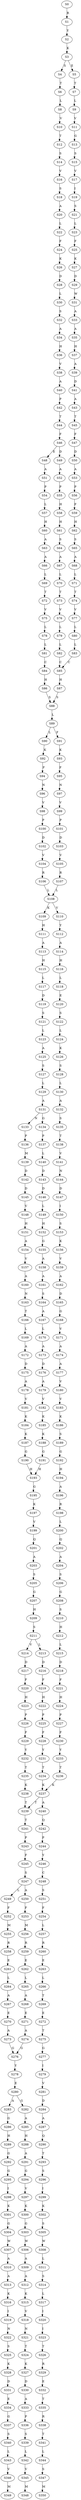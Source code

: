 strict digraph  {
	S0 -> S1 [ label = R ];
	S1 -> S2 [ label = Y ];
	S2 -> S3 [ label = K ];
	S3 -> S4 [ label = S ];
	S3 -> S5 [ label = E ];
	S4 -> S6 [ label = T ];
	S5 -> S7 [ label = T ];
	S6 -> S8 [ label = L ];
	S7 -> S9 [ label = L ];
	S8 -> S10 [ label = V ];
	S9 -> S11 [ label = V ];
	S10 -> S12 [ label = T ];
	S11 -> S13 [ label = G ];
	S12 -> S14 [ label = S ];
	S13 -> S15 [ label = S ];
	S14 -> S16 [ label = V ];
	S15 -> S17 [ label = V ];
	S16 -> S18 [ label = S ];
	S17 -> S19 [ label = I ];
	S18 -> S20 [ label = A ];
	S19 -> S21 [ label = S ];
	S20 -> S22 [ label = L ];
	S21 -> S23 [ label = L ];
	S22 -> S24 [ label = F ];
	S23 -> S25 [ label = F ];
	S24 -> S26 [ label = K ];
	S25 -> S27 [ label = K ];
	S26 -> S28 [ label = D ];
	S27 -> S29 [ label = D ];
	S28 -> S30 [ label = L ];
	S29 -> S31 [ label = W ];
	S30 -> S32 [ label = S ];
	S31 -> S33 [ label = A ];
	S32 -> S34 [ label = A ];
	S33 -> S35 [ label = A ];
	S34 -> S36 [ label = H ];
	S35 -> S37 [ label = H ];
	S36 -> S38 [ label = V ];
	S37 -> S39 [ label = A ];
	S38 -> S40 [ label = A ];
	S39 -> S41 [ label = D ];
	S40 -> S42 [ label = P ];
	S41 -> S43 [ label = A ];
	S42 -> S44 [ label = T ];
	S43 -> S45 [ label = T ];
	S44 -> S46 [ label = F ];
	S45 -> S47 [ label = F ];
	S46 -> S48 [ label = E ];
	S46 -> S49 [ label = D ];
	S47 -> S50 [ label = D ];
	S48 -> S51 [ label = A ];
	S49 -> S52 [ label = A ];
	S50 -> S53 [ label = A ];
	S51 -> S54 [ label = P ];
	S52 -> S55 [ label = P ];
	S53 -> S56 [ label = P ];
	S54 -> S57 [ label = L ];
	S55 -> S58 [ label = H ];
	S56 -> S59 [ label = F ];
	S57 -> S60 [ label = H ];
	S58 -> S61 [ label = H ];
	S59 -> S62 [ label = H ];
	S60 -> S63 [ label = A ];
	S61 -> S64 [ label = S ];
	S62 -> S65 [ label = S ];
	S63 -> S66 [ label = A ];
	S64 -> S67 [ label = A ];
	S65 -> S68 [ label = A ];
	S66 -> S69 [ label = L ];
	S67 -> S70 [ label = L ];
	S68 -> S71 [ label = L ];
	S69 -> S72 [ label = T ];
	S70 -> S73 [ label = T ];
	S71 -> S74 [ label = T ];
	S72 -> S75 [ label = V ];
	S73 -> S76 [ label = V ];
	S74 -> S77 [ label = V ];
	S75 -> S78 [ label = L ];
	S76 -> S79 [ label = L ];
	S77 -> S80 [ label = L ];
	S78 -> S81 [ label = L ];
	S79 -> S82 [ label = L ];
	S80 -> S83 [ label = L ];
	S81 -> S84 [ label = C ];
	S82 -> S85 [ label = C ];
	S83 -> S85 [ label = C ];
	S84 -> S86 [ label = H ];
	S85 -> S87 [ label = H ];
	S86 -> S88 [ label = S ];
	S87 -> S88 [ label = S ];
	S88 -> S89 [ label = L ];
	S89 -> S90 [ label = L ];
	S89 -> S91 [ label = F ];
	S90 -> S92 [ label = K ];
	S91 -> S93 [ label = K ];
	S92 -> S94 [ label = F ];
	S93 -> S95 [ label = F ];
	S94 -> S96 [ label = N ];
	S95 -> S97 [ label = N ];
	S96 -> S98 [ label = V ];
	S97 -> S99 [ label = V ];
	S98 -> S100 [ label = P ];
	S99 -> S101 [ label = P ];
	S100 -> S102 [ label = D ];
	S101 -> S103 [ label = D ];
	S102 -> S104 [ label = V ];
	S103 -> S105 [ label = V ];
	S104 -> S106 [ label = R ];
	S105 -> S107 [ label = R ];
	S106 -> S108 [ label = L ];
	S107 -> S108 [ label = L ];
	S108 -> S109 [ label = K ];
	S108 -> S110 [ label = V ];
	S109 -> S111 [ label = H ];
	S110 -> S112 [ label = Y ];
	S111 -> S113 [ label = A ];
	S112 -> S114 [ label = A ];
	S113 -> S115 [ label = H ];
	S114 -> S116 [ label = H ];
	S115 -> S117 [ label = L ];
	S116 -> S118 [ label = L ];
	S117 -> S119 [ label = D ];
	S118 -> S120 [ label = E ];
	S119 -> S121 [ label = S ];
	S120 -> S122 [ label = S ];
	S121 -> S123 [ label = L ];
	S122 -> S124 [ label = L ];
	S123 -> S125 [ label = A ];
	S124 -> S126 [ label = K ];
	S125 -> S127 [ label = S ];
	S126 -> S128 [ label = S ];
	S127 -> S129 [ label = L ];
	S128 -> S130 [ label = L ];
	S129 -> S131 [ label = A ];
	S130 -> S132 [ label = A ];
	S131 -> S133 [ label = N ];
	S131 -> S134 [ label = G ];
	S132 -> S135 [ label = S ];
	S133 -> S136 [ label = P ];
	S134 -> S137 [ label = P ];
	S135 -> S138 [ label = T ];
	S136 -> S139 [ label = M ];
	S137 -> S140 [ label = L ];
	S138 -> S141 [ label = V ];
	S139 -> S142 [ label = D ];
	S140 -> S143 [ label = D ];
	S141 -> S144 [ label = N ];
	S142 -> S145 [ label = D ];
	S143 -> S146 [ label = D ];
	S144 -> S147 [ label = D ];
	S145 -> S148 [ label = V ];
	S146 -> S149 [ label = L ];
	S147 -> S150 [ label = I ];
	S148 -> S151 [ label = H ];
	S149 -> S152 [ label = H ];
	S150 -> S153 [ label = S ];
	S151 -> S154 [ label = A ];
	S152 -> S155 [ label = G ];
	S153 -> S156 [ label = K ];
	S154 -> S157 [ label = V ];
	S155 -> S158 [ label = A ];
	S156 -> S159 [ label = V ];
	S157 -> S160 [ label = A ];
	S158 -> S161 [ label = A ];
	S159 -> S162 [ label = A ];
	S160 -> S163 [ label = N ];
	S161 -> S164 [ label = S ];
	S162 -> S165 [ label = D ];
	S163 -> S166 [ label = T ];
	S164 -> S167 [ label = A ];
	S165 -> S168 [ label = G ];
	S166 -> S169 [ label = L ];
	S167 -> S170 [ label = L ];
	S168 -> S171 [ label = V ];
	S169 -> S172 [ label = A ];
	S170 -> S173 [ label = A ];
	S171 -> S174 [ label = A ];
	S172 -> S175 [ label = D ];
	S173 -> S176 [ label = D ];
	S174 -> S177 [ label = A ];
	S175 -> S178 [ label = A ];
	S176 -> S179 [ label = A ];
	S177 -> S180 [ label = V ];
	S178 -> S181 [ label = V ];
	S179 -> S182 [ label = V ];
	S180 -> S183 [ label = V ];
	S181 -> S184 [ label = K ];
	S182 -> S185 [ label = K ];
	S183 -> S186 [ label = K ];
	S184 -> S187 [ label = K ];
	S185 -> S188 [ label = K ];
	S186 -> S189 [ label = S ];
	S187 -> S190 [ label = G ];
	S188 -> S191 [ label = G ];
	S189 -> S192 [ label = G ];
	S190 -> S193 [ label = H ];
	S191 -> S193 [ label = H ];
	S192 -> S194 [ label = H ];
	S193 -> S195 [ label = G ];
	S194 -> S196 [ label = A ];
	S195 -> S197 [ label = K ];
	S196 -> S198 [ label = R ];
	S197 -> S199 [ label = V ];
	S198 -> S200 [ label = L ];
	S199 -> S201 [ label = Q ];
	S200 -> S202 [ label = Q ];
	S201 -> S203 [ label = A ];
	S202 -> S204 [ label = A ];
	S203 -> S205 [ label = S ];
	S204 -> S206 [ label = S ];
	S205 -> S207 [ label = G ];
	S206 -> S208 [ label = G ];
	S207 -> S209 [ label = H ];
	S208 -> S210 [ label = S ];
	S209 -> S211 [ label = S ];
	S210 -> S212 [ label = H ];
	S211 -> S213 [ label = L ];
	S211 -> S214 [ label = V ];
	S212 -> S215 [ label = L ];
	S213 -> S216 [ label = D ];
	S214 -> S217 [ label = D ];
	S215 -> S218 [ label = D ];
	S216 -> S219 [ label = F ];
	S217 -> S220 [ label = F ];
	S218 -> S221 [ label = F ];
	S219 -> S222 [ label = H ];
	S220 -> S223 [ label = H ];
	S221 -> S224 [ label = H ];
	S222 -> S225 [ label = P ];
	S223 -> S226 [ label = P ];
	S224 -> S227 [ label = P ];
	S225 -> S228 [ label = F ];
	S226 -> S229 [ label = F ];
	S227 -> S230 [ label = F ];
	S228 -> S231 [ label = Y ];
	S229 -> S232 [ label = Y ];
	S230 -> S233 [ label = Y ];
	S231 -> S234 [ label = T ];
	S232 -> S235 [ label = T ];
	S233 -> S236 [ label = T ];
	S234 -> S237 [ label = K ];
	S235 -> S238 [ label = K ];
	S236 -> S237 [ label = K ];
	S237 -> S239 [ label = T ];
	S237 -> S240 [ label = A ];
	S238 -> S239 [ label = T ];
	S239 -> S241 [ label = T ];
	S240 -> S242 [ label = Q ];
	S241 -> S243 [ label = P ];
	S242 -> S244 [ label = P ];
	S243 -> S245 [ label = F ];
	S244 -> S246 [ label = Y ];
	S245 -> S247 [ label = S ];
	S246 -> S248 [ label = C ];
	S247 -> S249 [ label = L ];
	S247 -> S250 [ label = A ];
	S248 -> S251 [ label = S ];
	S249 -> S252 [ label = F ];
	S250 -> S253 [ label = F ];
	S251 -> S254 [ label = F ];
	S252 -> S255 [ label = M ];
	S253 -> S256 [ label = M ];
	S254 -> S257 [ label = L ];
	S255 -> S258 [ label = R ];
	S256 -> S259 [ label = R ];
	S257 -> S260 [ label = R ];
	S258 -> S261 [ label = E ];
	S259 -> S262 [ label = E ];
	S260 -> S263 [ label = E ];
	S261 -> S264 [ label = L ];
	S262 -> S265 [ label = L ];
	S263 -> S266 [ label = L ];
	S264 -> S267 [ label = A ];
	S265 -> S268 [ label = A ];
	S266 -> S269 [ label = T ];
	S267 -> S270 [ label = E ];
	S268 -> S271 [ label = E ];
	S269 -> S272 [ label = E ];
	S270 -> S273 [ label = A ];
	S271 -> S274 [ label = A ];
	S272 -> S275 [ label = T ];
	S273 -> S276 [ label = G ];
	S274 -> S276 [ label = G ];
	S275 -> S277 [ label = G ];
	S276 -> S278 [ label = Y ];
	S277 -> S279 [ label = I ];
	S278 -> S280 [ label = E ];
	S279 -> S281 [ label = V ];
	S280 -> S282 [ label = G ];
	S280 -> S283 [ label = A ];
	S281 -> S284 [ label = D ];
	S282 -> S285 [ label = A ];
	S283 -> S286 [ label = G ];
	S284 -> S287 [ label = A ];
	S285 -> S288 [ label = H ];
	S286 -> S289 [ label = H ];
	S287 -> S290 [ label = Q ];
	S288 -> S291 [ label = A ];
	S289 -> S292 [ label = G ];
	S290 -> S293 [ label = T ];
	S291 -> S294 [ label = G ];
	S292 -> S295 [ label = G ];
	S293 -> S296 [ label = S ];
	S294 -> S297 [ label = V ];
	S295 -> S298 [ label = I ];
	S296 -> S299 [ label = I ];
	S297 -> S300 [ label = K ];
	S298 -> S301 [ label = K ];
	S299 -> S302 [ label = K ];
	S300 -> S303 [ label = G ];
	S301 -> S304 [ label = G ];
	S302 -> S305 [ label = S ];
	S303 -> S306 [ label = W ];
	S304 -> S307 [ label = W ];
	S305 -> S308 [ label = W ];
	S306 -> S309 [ label = A ];
	S307 -> S310 [ label = A ];
	S308 -> S311 [ label = L ];
	S309 -> S312 [ label = A ];
	S310 -> S313 [ label = A ];
	S311 -> S314 [ label = S ];
	S312 -> S315 [ label = K ];
	S313 -> S316 [ label = K ];
	S314 -> S317 [ label = L ];
	S315 -> S318 [ label = V ];
	S316 -> S319 [ label = I ];
	S317 -> S320 [ label = I ];
	S318 -> S321 [ label = N ];
	S319 -> S322 [ label = N ];
	S320 -> S323 [ label = I ];
	S321 -> S324 [ label = T ];
	S322 -> S325 [ label = S ];
	S323 -> S326 [ label = T ];
	S324 -> S327 [ label = K ];
	S325 -> S328 [ label = K ];
	S326 -> S329 [ label = R ];
	S327 -> S330 [ label = D ];
	S328 -> S331 [ label = D ];
	S329 -> S332 [ label = E ];
	S330 -> S333 [ label = A ];
	S331 -> S334 [ label = E ];
	S332 -> S335 [ label = T ];
	S333 -> S336 [ label = P ];
	S334 -> S337 [ label = G ];
	S335 -> S338 [ label = R ];
	S336 -> S339 [ label = S ];
	S337 -> S340 [ label = S ];
	S338 -> S341 [ label = T ];
	S339 -> S342 [ label = L ];
	S340 -> S343 [ label = L ];
	S341 -> S344 [ label = L ];
	S342 -> S345 [ label = V ];
	S343 -> S346 [ label = V ];
	S344 -> S347 [ label = S ];
	S345 -> S348 [ label = M ];
	S346 -> S349 [ label = M ];
	S347 -> S350 [ label = M ];
}
